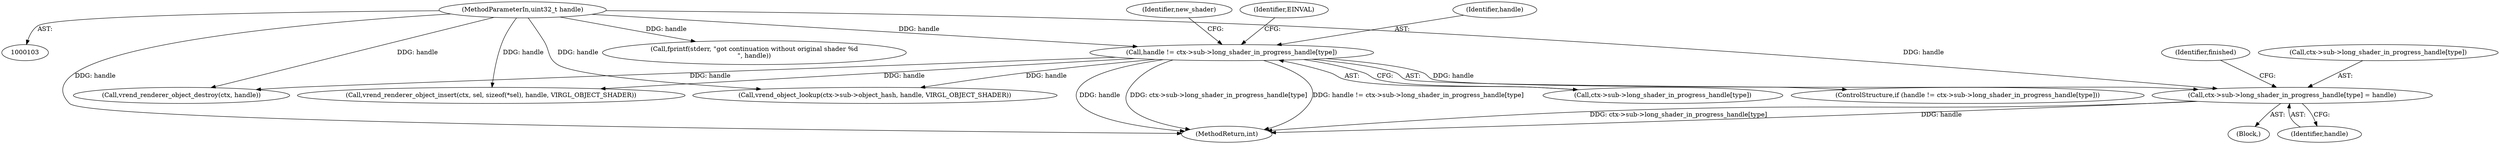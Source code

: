 digraph "0_virglrenderer_93761787b29f37fa627dea9082cdfc1a1ec608d6@array" {
"1000245" [label="(Call,ctx->sub->long_shader_in_progress_handle[type] = handle)"];
"1000172" [label="(Call,handle != ctx->sub->long_shader_in_progress_handle[type])"];
"1000105" [label="(MethodParameterIn,uint32_t handle)"];
"1000274" [label="(Call,fprintf(stderr, \"got continuation without original shader %d\n\", handle))"];
"1000476" [label="(Call,vrend_renderer_object_destroy(ctx, handle))"];
"1000174" [label="(Call,ctx->sub->long_shader_in_progress_handle[type])"];
"1000370" [label="(Identifier,finished)"];
"1000481" [label="(MethodReturn,int)"];
"1000173" [label="(Identifier,handle)"];
"1000184" [label="(Identifier,new_shader)"];
"1000253" [label="(Identifier,handle)"];
"1000105" [label="(MethodParameterIn,uint32_t handle)"];
"1000200" [label="(Block,)"];
"1000171" [label="(ControlStructure,if (handle != ctx->sub->long_shader_in_progress_handle[type]))"];
"1000246" [label="(Call,ctx->sub->long_shader_in_progress_handle[type])"];
"1000451" [label="(Call,vrend_renderer_object_insert(ctx, sel, sizeof(*sel), handle, VIRGL_OBJECT_SHADER))"];
"1000172" [label="(Call,handle != ctx->sub->long_shader_in_progress_handle[type])"];
"1000262" [label="(Call,vrend_object_lookup(ctx->sub->object_hash, handle, VIRGL_OBJECT_SHADER))"];
"1000182" [label="(Identifier,EINVAL)"];
"1000245" [label="(Call,ctx->sub->long_shader_in_progress_handle[type] = handle)"];
"1000245" -> "1000200"  [label="AST: "];
"1000245" -> "1000253"  [label="CFG: "];
"1000246" -> "1000245"  [label="AST: "];
"1000253" -> "1000245"  [label="AST: "];
"1000370" -> "1000245"  [label="CFG: "];
"1000245" -> "1000481"  [label="DDG: handle"];
"1000245" -> "1000481"  [label="DDG: ctx->sub->long_shader_in_progress_handle[type]"];
"1000172" -> "1000245"  [label="DDG: handle"];
"1000105" -> "1000245"  [label="DDG: handle"];
"1000172" -> "1000171"  [label="AST: "];
"1000172" -> "1000174"  [label="CFG: "];
"1000173" -> "1000172"  [label="AST: "];
"1000174" -> "1000172"  [label="AST: "];
"1000182" -> "1000172"  [label="CFG: "];
"1000184" -> "1000172"  [label="CFG: "];
"1000172" -> "1000481"  [label="DDG: handle != ctx->sub->long_shader_in_progress_handle[type]"];
"1000172" -> "1000481"  [label="DDG: handle"];
"1000172" -> "1000481"  [label="DDG: ctx->sub->long_shader_in_progress_handle[type]"];
"1000105" -> "1000172"  [label="DDG: handle"];
"1000172" -> "1000262"  [label="DDG: handle"];
"1000172" -> "1000451"  [label="DDG: handle"];
"1000172" -> "1000476"  [label="DDG: handle"];
"1000105" -> "1000103"  [label="AST: "];
"1000105" -> "1000481"  [label="DDG: handle"];
"1000105" -> "1000262"  [label="DDG: handle"];
"1000105" -> "1000274"  [label="DDG: handle"];
"1000105" -> "1000451"  [label="DDG: handle"];
"1000105" -> "1000476"  [label="DDG: handle"];
}
